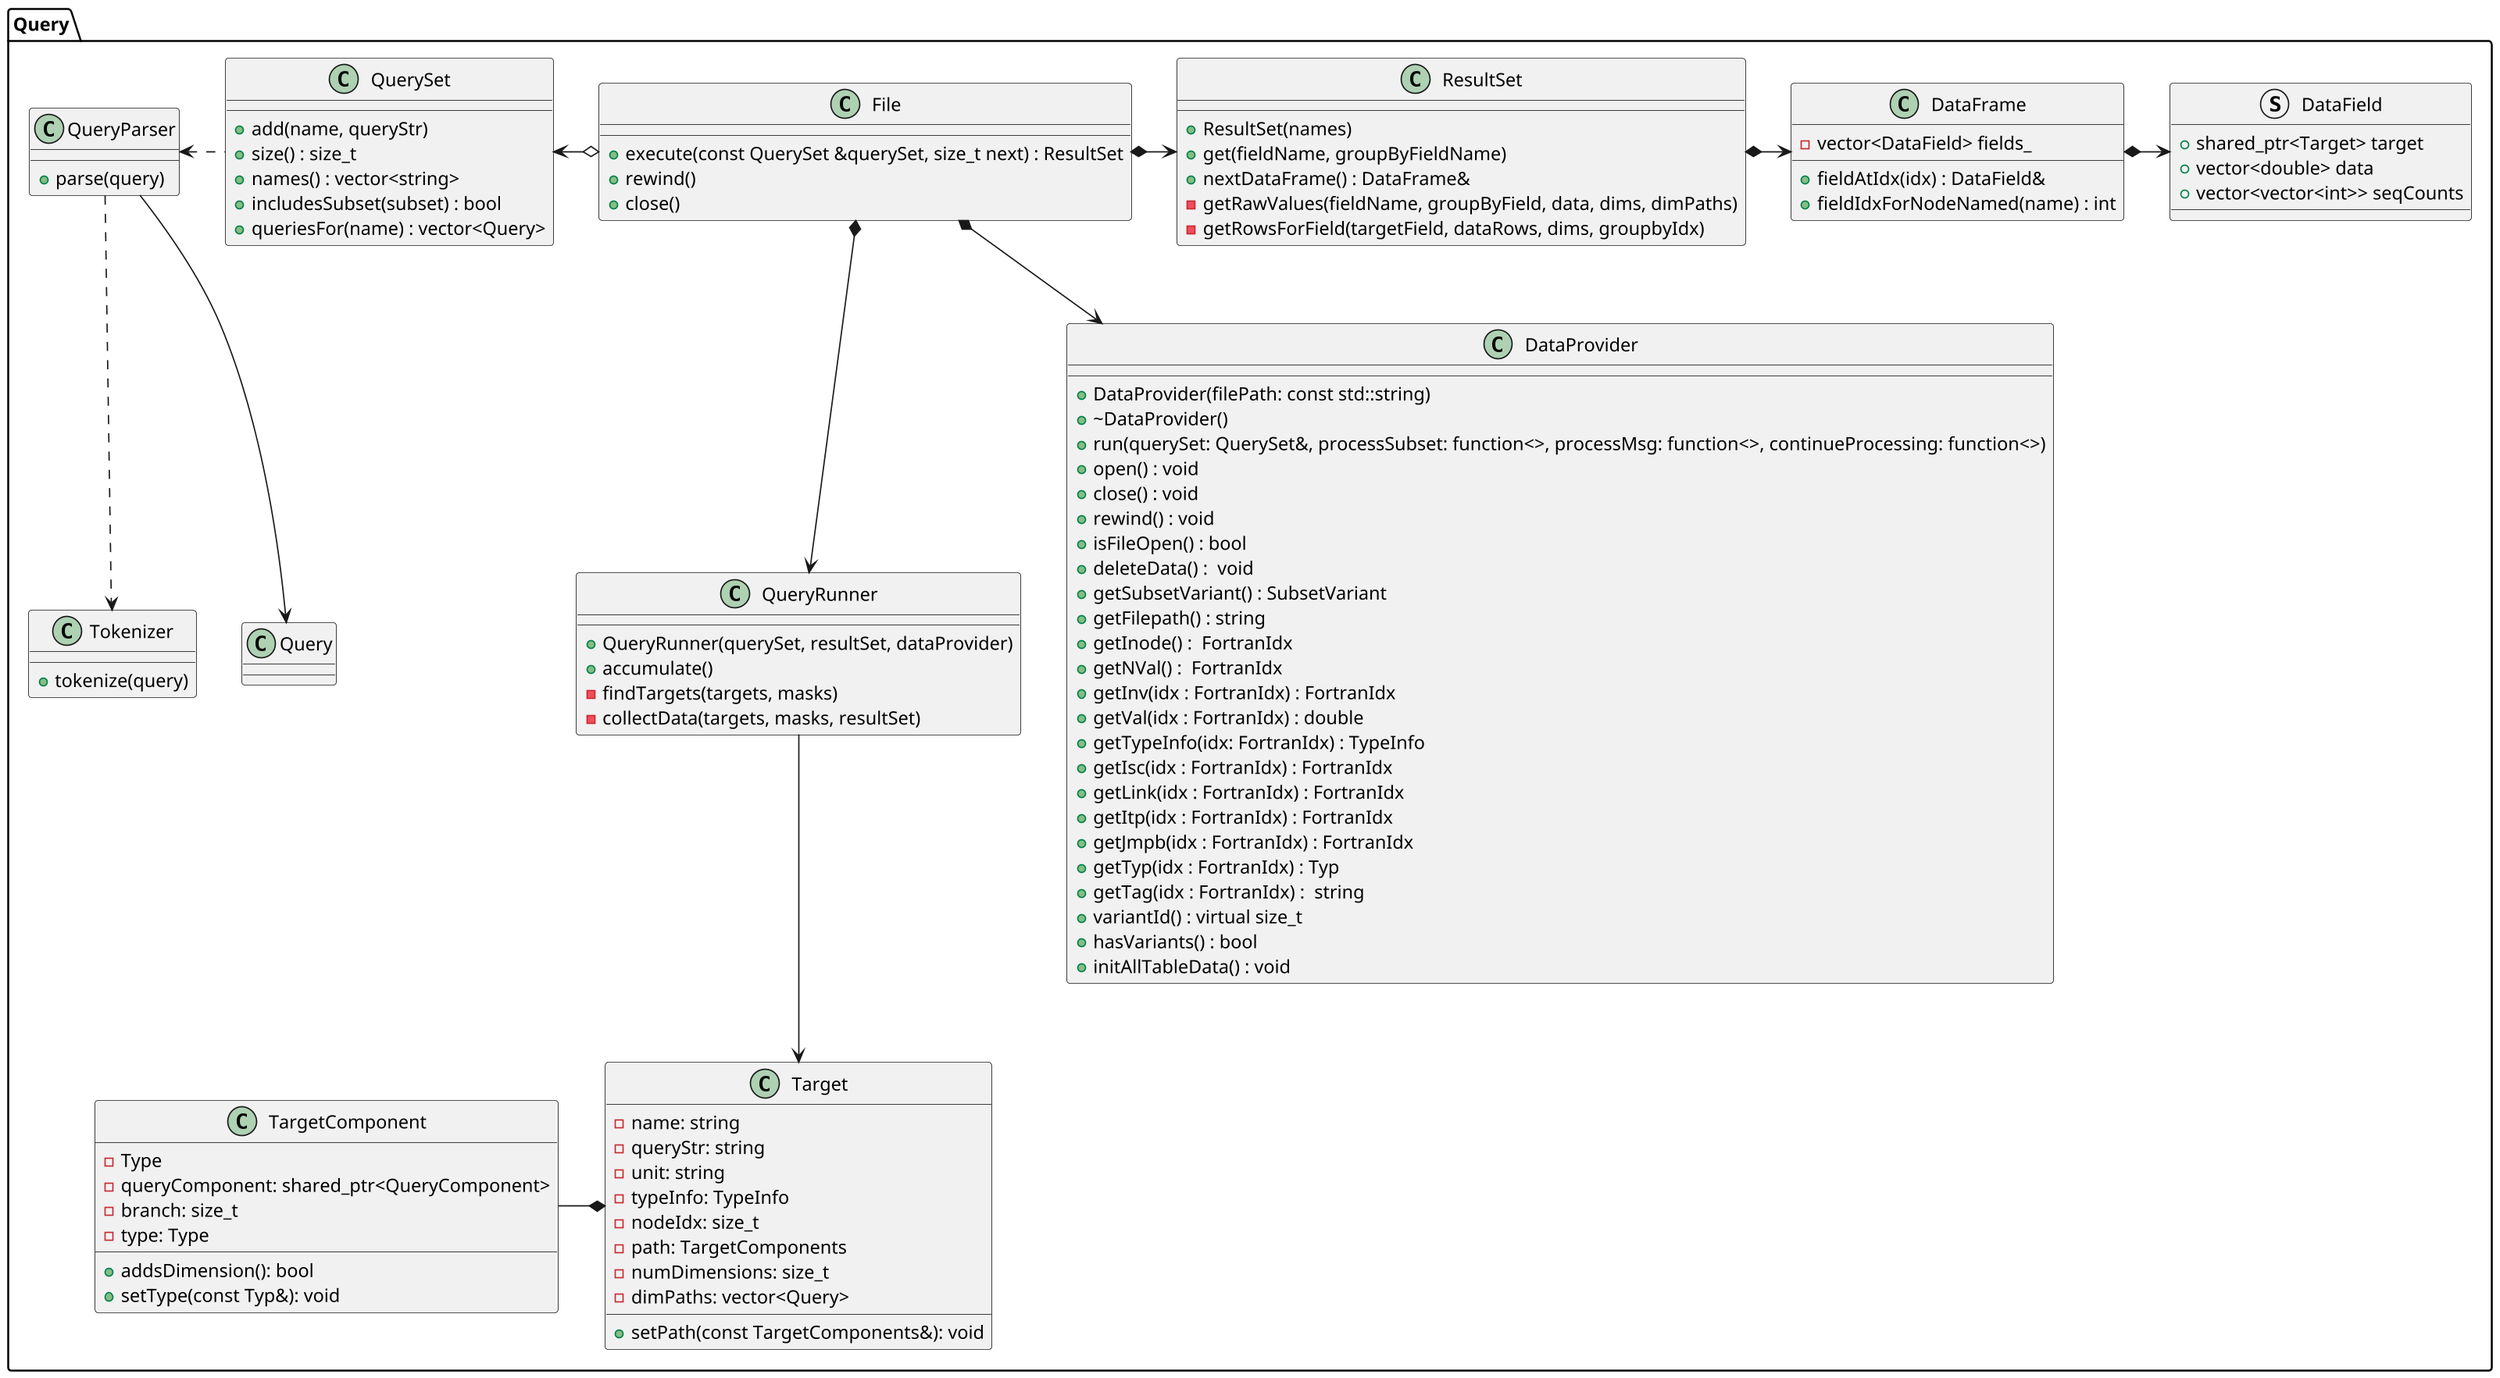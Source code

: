 @startuml
skinparam dpi 300
scale 1024 width

package Query <<Folder>> 
{
  class File
  {
    +execute(const QuerySet &querySet, size_t next) : ResultSet
    +rewind()
    +close()
  }

  class QueryRunner
  {
    +QueryRunner(querySet, resultSet, dataProvider)
    +accumulate()
    -findTargets(targets, masks)
    -collectData(targets, masks, resultSet)
  }

class TargetComponent {
  - Type
  - queryComponent: shared_ptr<QueryComponent>
  - branch: size_t
  - type: Type
  + addsDimension(): bool
  + setType(const Typ&): void
}

class Target {
  - name: string
  - queryStr: string
  - unit: string
  - typeInfo: TypeInfo
  - nodeIdx: size_t
  - path: TargetComponents
  - numDimensions: size_t
  - dimPaths: vector<Query>
  + setPath(const TargetComponents&): void
}

  class DataFrame
  {
     -vector<DataField> fields_

     +fieldAtIdx(idx) : DataField&
     +fieldIdxForNodeNamed(name) : int
  }

  struct DataField
  {
    +shared_ptr<Target> target
    +vector<double> data
    +vector<vector<int>> seqCounts
  }

  class ResultSet
  {
    +ResultSet(names)
    +get(fieldName, groupByFieldName)
    +nextDataFrame() : DataFrame&
    -getRawValues(fieldName, groupByField, data, dims, dimPaths)
    -getRowsForField(targetField, dataRows, dims, groupbyIdx)
  }

  class QuerySet
  {
    +add(name, queryStr)
    +size() : size_t
    +names() : vector<string>
    +includesSubset(subset) : bool
    +queriesFor(name) : vector<Query>

  }

  class DataProvider
  {
    + DataProvider(filePath: const std::string)
    + ~DataProvider()
    + run(querySet: QuerySet&, processSubset: function<>, processMsg: function<>, continueProcessing: function<>)
    + open() : void
    + close() : void
    + rewind() : void
    + isFileOpen() : bool
    + deleteData() :  void
    + getSubsetVariant() : SubsetVariant
    + getFilepath() : string
    + getInode() :  FortranIdx
    + getNVal() :  FortranIdx
    + getInv(idx : FortranIdx) : FortranIdx
    + getVal(idx : FortranIdx) : double
    + getTypeInfo(idx: FortranIdx) : TypeInfo
    + getIsc(idx : FortranIdx) : FortranIdx
    + getLink(idx : FortranIdx) : FortranIdx
    + getItp(idx : FortranIdx) : FortranIdx
    + getJmpb(idx : FortranIdx) : FortranIdx
    + getTyp(idx : FortranIdx) : Typ
    + getTag(idx : FortranIdx) :  string
    + variantId() : virtual size_t
    + hasVariants() : bool
    + initAllTableData() : void
  }

  class QueryParser
  {
    +parse(query)
  }

  class Tokenizer
  {
    +tokenize(query)
  }

  File *--> DataProvider
  
  File *-> ResultSet
  QuerySet <-o File
  File *--> QueryRunner
  QueryRunner --> Target
  TargetComponent -right-* Target
  ResultSet *-> DataFrame
  DataFrame *-> DataField


  QueryParser --> Query
  QueryParser -.> Tokenizer
  QueryParser <. QuerySet

@enduml

